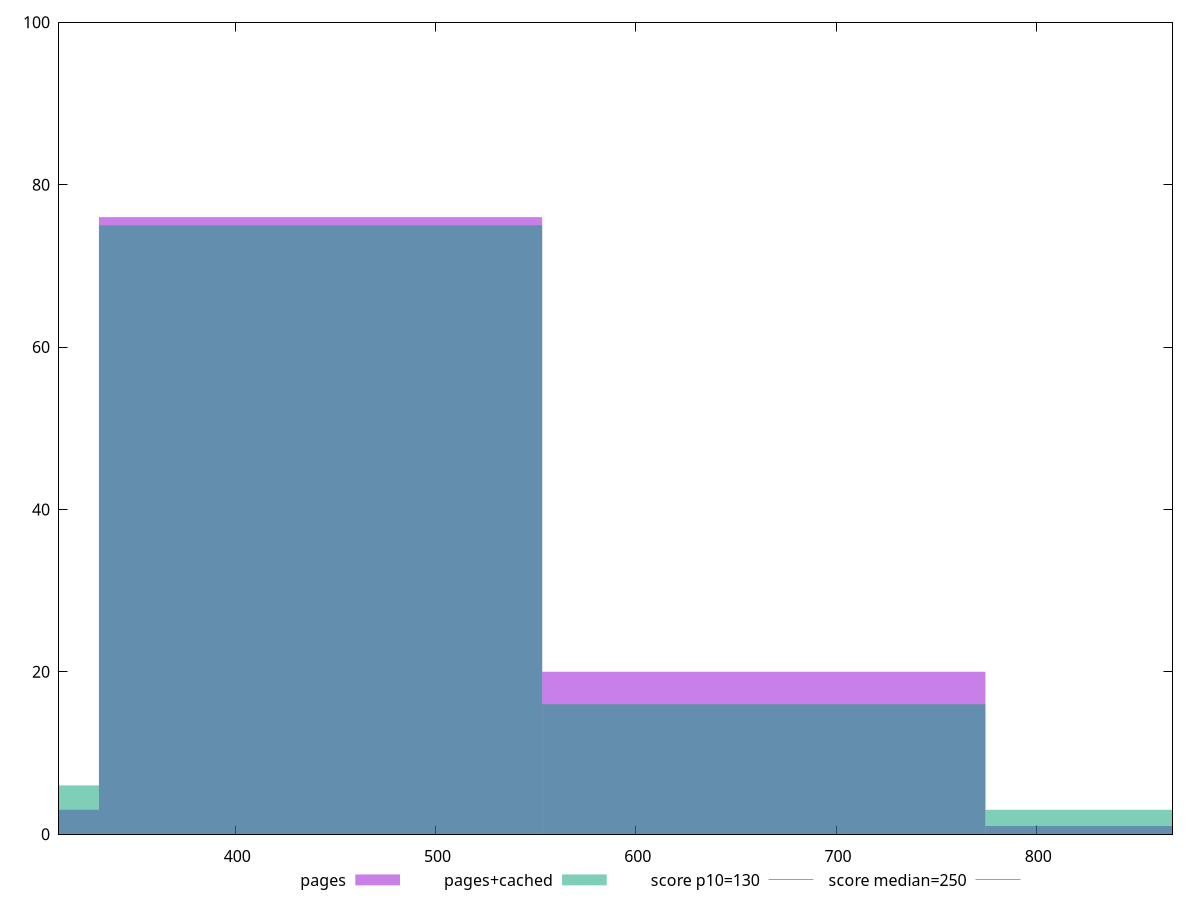 reset

$pages <<EOF
663.9158043633345 20
885.221072484446 1
442.610536242223 76
221.3052681211115 3
EOF

$pagesCached <<EOF
885.221072484446 3
663.9158043633345 16
442.610536242223 75
221.3052681211115 6
EOF

set key outside below
set boxwidth 221.3052681211115
set xrange [312.0000000000009:868.0000000000036]
set yrange [0:100]
set trange [0:100]
set style fill transparent solid 0.5 noborder

set parametric
set terminal svg size 640, 500 enhanced background rgb 'white'
set output "report_00017_2021-02-10T15-08-03.406Z/max-potential-fid/comparison/histogram/0_vs_1.svg"

plot $pages title "pages" with boxes, \
     $pagesCached title "pages+cached" with boxes, \
     130,t title "score p10=130", \
     250,t title "score median=250"

reset
